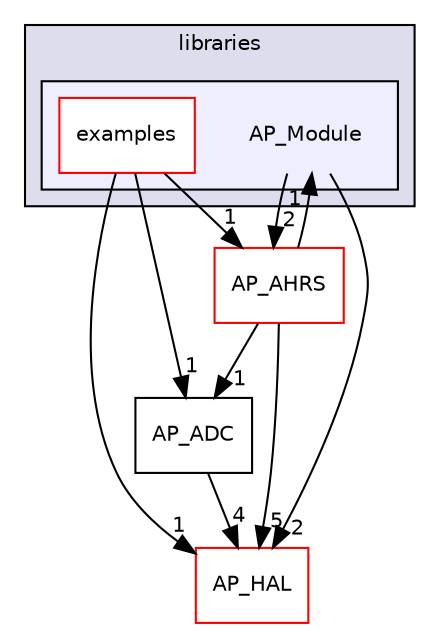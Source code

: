 digraph "libraries/AP_Module" {
  compound=true
  node [ fontsize="10", fontname="Helvetica"];
  edge [ labelfontsize="10", labelfontname="Helvetica"];
  subgraph clusterdir_bc0718b08fb2015b8e59c47b2805f60c {
    graph [ bgcolor="#ddddee", pencolor="black", label="libraries" fontname="Helvetica", fontsize="10", URL="dir_bc0718b08fb2015b8e59c47b2805f60c.html"]
  subgraph clusterdir_5286b764bdc2d9016729d1a53cf3fe75 {
    graph [ bgcolor="#eeeeff", pencolor="black", label="" URL="dir_5286b764bdc2d9016729d1a53cf3fe75.html"];
    dir_5286b764bdc2d9016729d1a53cf3fe75 [shape=plaintext label="AP_Module"];
    dir_9c79659b323569125aa4b20cc15b0c22 [shape=box label="examples" color="red" fillcolor="white" style="filled" URL="dir_9c79659b323569125aa4b20cc15b0c22.html"];
  }
  }
  dir_85ad937bf7c11de5c2907a482c9c56bd [shape=box label="AP_AHRS" fillcolor="white" style="filled" color="red" URL="dir_85ad937bf7c11de5c2907a482c9c56bd.html"];
  dir_1cbc10423b2512b31103883361e0123b [shape=box label="AP_HAL" fillcolor="white" style="filled" color="red" URL="dir_1cbc10423b2512b31103883361e0123b.html"];
  dir_996e8670f125f81a54035ee10c7e09eb [shape=box label="AP_ADC" URL="dir_996e8670f125f81a54035ee10c7e09eb.html"];
  dir_85ad937bf7c11de5c2907a482c9c56bd->dir_1cbc10423b2512b31103883361e0123b [headlabel="5", labeldistance=1.5 headhref="dir_000015_000057.html"];
  dir_85ad937bf7c11de5c2907a482c9c56bd->dir_996e8670f125f81a54035ee10c7e09eb [headlabel="1", labeldistance=1.5 headhref="dir_000015_000012.html"];
  dir_85ad937bf7c11de5c2907a482c9c56bd->dir_5286b764bdc2d9016729d1a53cf3fe75 [headlabel="1", labeldistance=1.5 headhref="dir_000015_000111.html"];
  dir_996e8670f125f81a54035ee10c7e09eb->dir_1cbc10423b2512b31103883361e0123b [headlabel="4", labeldistance=1.5 headhref="dir_000012_000057.html"];
  dir_5286b764bdc2d9016729d1a53cf3fe75->dir_85ad937bf7c11de5c2907a482c9c56bd [headlabel="2", labeldistance=1.5 headhref="dir_000111_000015.html"];
  dir_5286b764bdc2d9016729d1a53cf3fe75->dir_1cbc10423b2512b31103883361e0123b [headlabel="2", labeldistance=1.5 headhref="dir_000111_000057.html"];
  dir_9c79659b323569125aa4b20cc15b0c22->dir_85ad937bf7c11de5c2907a482c9c56bd [headlabel="1", labeldistance=1.5 headhref="dir_000112_000015.html"];
  dir_9c79659b323569125aa4b20cc15b0c22->dir_1cbc10423b2512b31103883361e0123b [headlabel="1", labeldistance=1.5 headhref="dir_000112_000057.html"];
  dir_9c79659b323569125aa4b20cc15b0c22->dir_996e8670f125f81a54035ee10c7e09eb [headlabel="1", labeldistance=1.5 headhref="dir_000112_000012.html"];
}
